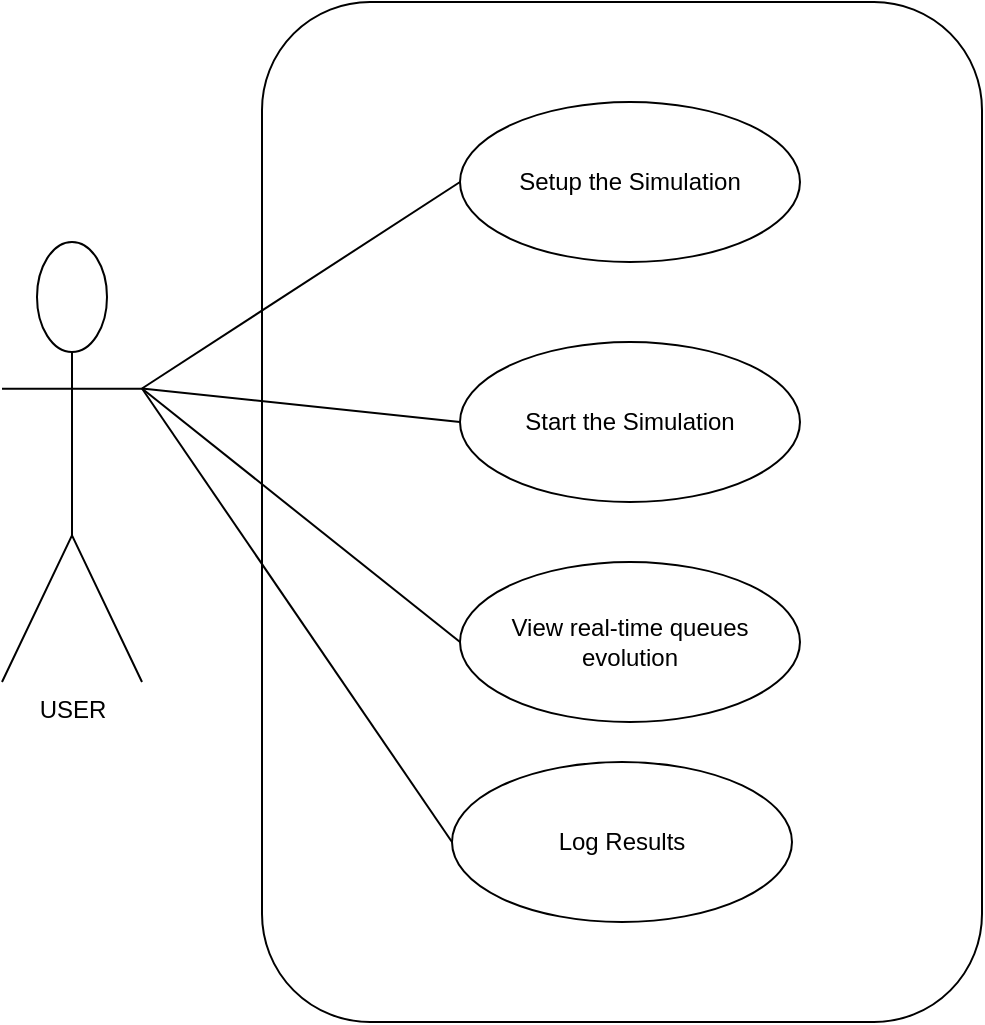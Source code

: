 <mxfile version="26.2.12">
  <diagram id="C5RBs43oDa-KdzZeNtuy" name="Page-1">
    <mxGraphModel dx="386" dy="575" grid="1" gridSize="10" guides="1" tooltips="1" connect="1" arrows="1" fold="1" page="1" pageScale="1" pageWidth="827" pageHeight="1169" math="0" shadow="0">
      <root>
        <mxCell id="WIyWlLk6GJQsqaUBKTNV-0" />
        <mxCell id="WIyWlLk6GJQsqaUBKTNV-1" parent="WIyWlLk6GJQsqaUBKTNV-0" />
        <mxCell id="lbgLd4cwvmlpA9iM8gDp-0" value="USER" style="shape=umlActor;verticalLabelPosition=bottom;verticalAlign=top;html=1;outlineConnect=0;" parent="WIyWlLk6GJQsqaUBKTNV-1" vertex="1">
          <mxGeometry x="100" y="180" width="70" height="220" as="geometry" />
        </mxCell>
        <mxCell id="lbgLd4cwvmlpA9iM8gDp-4" value="" style="rounded=1;whiteSpace=wrap;html=1;" parent="WIyWlLk6GJQsqaUBKTNV-1" vertex="1">
          <mxGeometry x="230" y="60" width="360" height="510" as="geometry" />
        </mxCell>
        <mxCell id="lbgLd4cwvmlpA9iM8gDp-1" value="Setup the Simulation" style="ellipse;whiteSpace=wrap;html=1;" parent="WIyWlLk6GJQsqaUBKTNV-1" vertex="1">
          <mxGeometry x="329" y="110" width="170" height="80" as="geometry" />
        </mxCell>
        <mxCell id="lbgLd4cwvmlpA9iM8gDp-2" value="Start the Simulation" style="ellipse;whiteSpace=wrap;html=1;" parent="WIyWlLk6GJQsqaUBKTNV-1" vertex="1">
          <mxGeometry x="329" y="230" width="170" height="80" as="geometry" />
        </mxCell>
        <mxCell id="lbgLd4cwvmlpA9iM8gDp-3" value="View real-time queues evolution" style="ellipse;whiteSpace=wrap;html=1;" parent="WIyWlLk6GJQsqaUBKTNV-1" vertex="1">
          <mxGeometry x="329" y="340" width="170" height="80" as="geometry" />
        </mxCell>
        <mxCell id="lbgLd4cwvmlpA9iM8gDp-7" value="" style="endArrow=none;html=1;rounded=0;exitX=1;exitY=0.333;exitDx=0;exitDy=0;exitPerimeter=0;entryX=0;entryY=0.5;entryDx=0;entryDy=0;" parent="WIyWlLk6GJQsqaUBKTNV-1" source="lbgLd4cwvmlpA9iM8gDp-0" target="lbgLd4cwvmlpA9iM8gDp-1" edge="1">
          <mxGeometry width="50" height="50" relative="1" as="geometry">
            <mxPoint x="430" y="330" as="sourcePoint" />
            <mxPoint x="480" y="280" as="targetPoint" />
          </mxGeometry>
        </mxCell>
        <mxCell id="lbgLd4cwvmlpA9iM8gDp-8" value="" style="endArrow=none;html=1;rounded=0;exitX=1;exitY=0.333;exitDx=0;exitDy=0;exitPerimeter=0;entryX=0;entryY=0.5;entryDx=0;entryDy=0;" parent="WIyWlLk6GJQsqaUBKTNV-1" source="lbgLd4cwvmlpA9iM8gDp-0" target="lbgLd4cwvmlpA9iM8gDp-2" edge="1">
          <mxGeometry width="50" height="50" relative="1" as="geometry">
            <mxPoint x="180" y="263" as="sourcePoint" />
            <mxPoint x="339" y="160" as="targetPoint" />
          </mxGeometry>
        </mxCell>
        <mxCell id="lbgLd4cwvmlpA9iM8gDp-9" value="" style="endArrow=none;html=1;rounded=0;exitX=1;exitY=0.333;exitDx=0;exitDy=0;exitPerimeter=0;entryX=0;entryY=0.5;entryDx=0;entryDy=0;" parent="WIyWlLk6GJQsqaUBKTNV-1" source="lbgLd4cwvmlpA9iM8gDp-0" target="lbgLd4cwvmlpA9iM8gDp-3" edge="1">
          <mxGeometry width="50" height="50" relative="1" as="geometry">
            <mxPoint x="190" y="273" as="sourcePoint" />
            <mxPoint x="349" y="170" as="targetPoint" />
          </mxGeometry>
        </mxCell>
        <mxCell id="lF7LGd1YQ1C452y4i1L8-0" value="Log Results" style="ellipse;whiteSpace=wrap;html=1;" parent="WIyWlLk6GJQsqaUBKTNV-1" vertex="1">
          <mxGeometry x="325" y="440" width="170" height="80" as="geometry" />
        </mxCell>
        <mxCell id="lF7LGd1YQ1C452y4i1L8-2" value="" style="endArrow=none;html=1;rounded=0;exitX=1;exitY=0.333;exitDx=0;exitDy=0;exitPerimeter=0;entryX=0;entryY=0.5;entryDx=0;entryDy=0;" parent="WIyWlLk6GJQsqaUBKTNV-1" source="lbgLd4cwvmlpA9iM8gDp-0" target="lF7LGd1YQ1C452y4i1L8-0" edge="1">
          <mxGeometry width="50" height="50" relative="1" as="geometry">
            <mxPoint x="180" y="263" as="sourcePoint" />
            <mxPoint x="339" y="390" as="targetPoint" />
          </mxGeometry>
        </mxCell>
      </root>
    </mxGraphModel>
  </diagram>
</mxfile>
